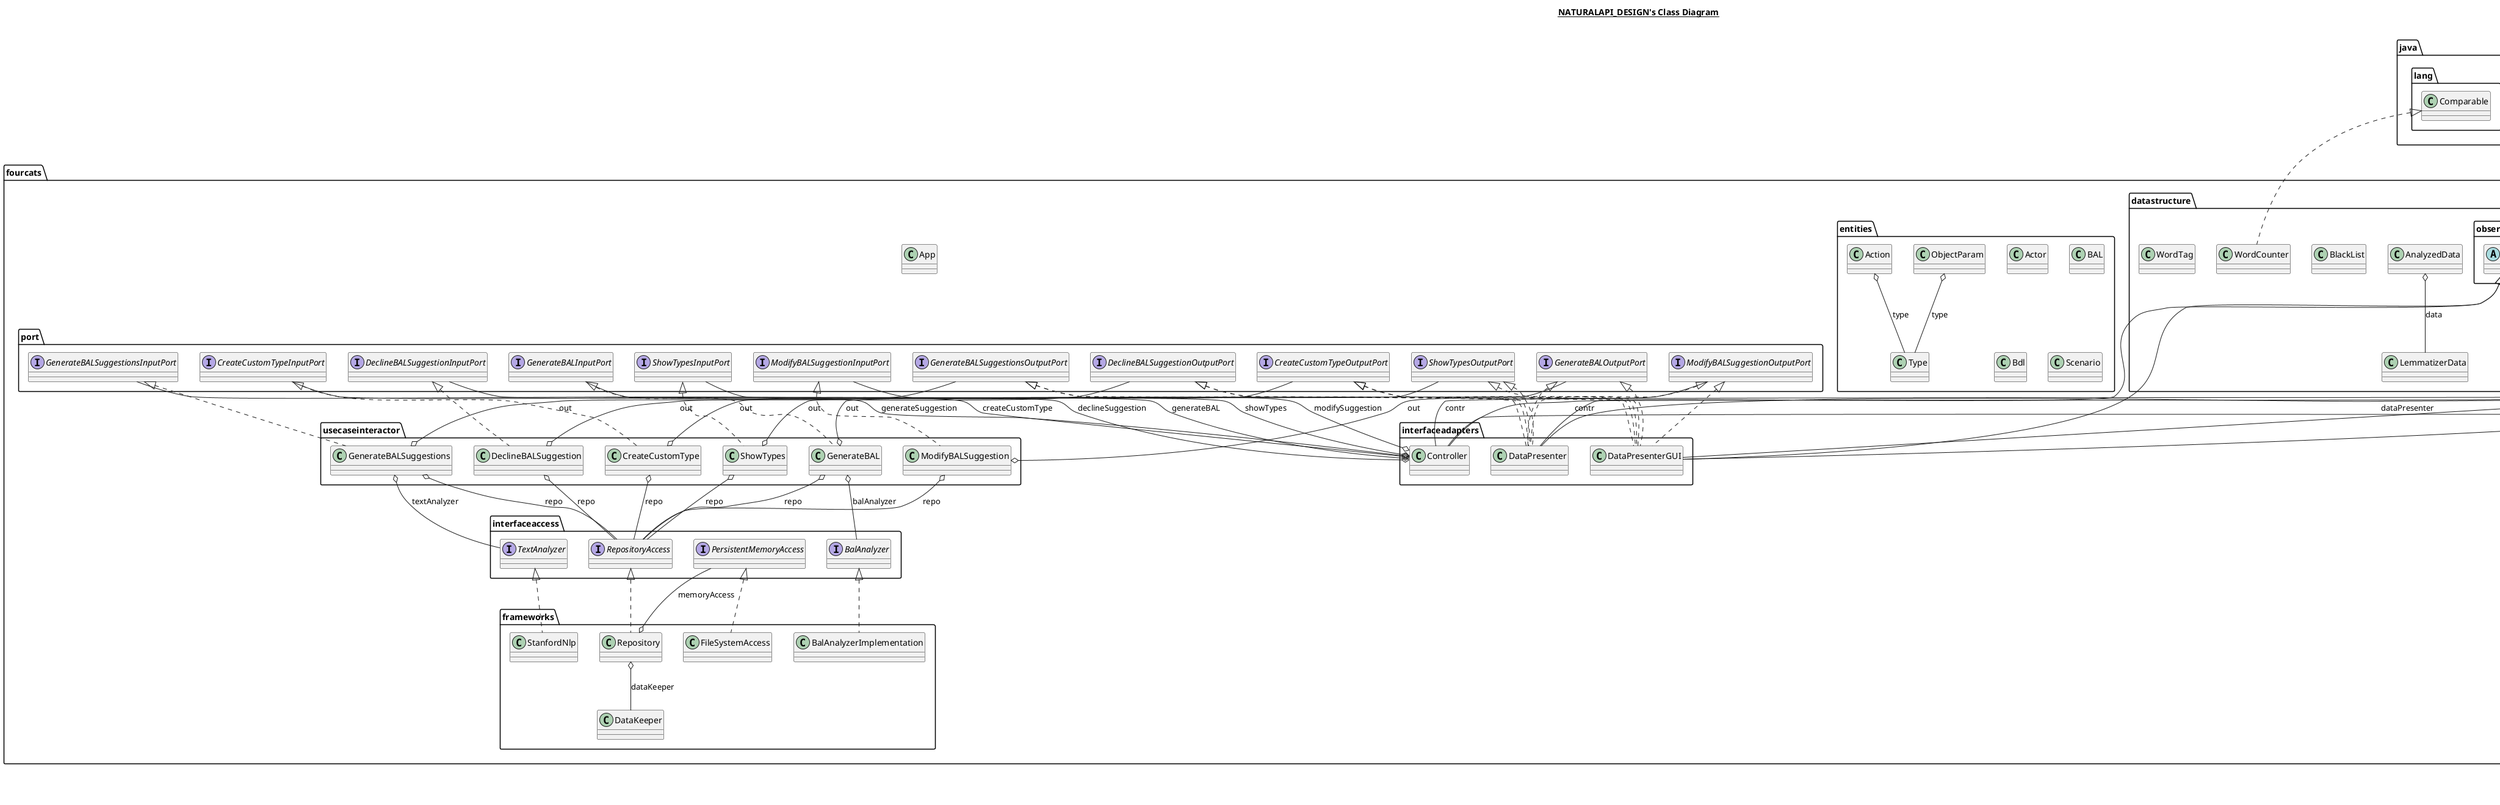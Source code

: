 @startuml

title __NATURALAPI_DESIGN's Class Diagram__\n

  namespace fourcats {
    class fourcats.App {
    }
  }
  

  namespace fourcats {
    namespace datastructure {
      class fourcats.datastructure.AnalyzedData {
      }
    }
  }
  

  namespace fourcats {
    namespace datastructure {
      class fourcats.datastructure.BlackList {
      }
    }
  }
  

  namespace fourcats {
    namespace datastructure {
      class fourcats.datastructure.LemmatizerData {
      }
    }
  }
  

  namespace fourcats {
    namespace datastructure {
      class fourcats.datastructure.WordCounter {
      }
    }
  }
  

  namespace fourcats {
    namespace datastructure {
      class fourcats.datastructure.WordTag {
      }
    }
  }
  

  namespace fourcats {
    namespace datastructure {
      namespace observer {
        interface fourcats.datastructure.observer.Observer {
        }
      }
    }
  }
  

  namespace fourcats {
    namespace datastructure {
      namespace observer {
        abstract class fourcats.datastructure.observer.Subject {
        }
      }
    }
  }
  

  namespace fourcats {
    namespace entities {
      class fourcats.entities.Action {
      }
    }
  }
  

  namespace fourcats {
    namespace entities {
      class fourcats.entities.Actor {
      }
    }
  }
  

  namespace fourcats {
    namespace entities {
      class fourcats.entities.BAL {
      }
    }
  }
  

  namespace fourcats {
    namespace entities {
      class fourcats.entities.Bdl {
      }
    }
  }
  

  namespace fourcats {
    namespace entities {
      class fourcats.entities.ObjectParam {
      }
    }
  }
  

  namespace fourcats {
    namespace entities {
      class fourcats.entities.Scenario {
      }
    }
  }
  

  namespace fourcats {
    namespace entities {
      class fourcats.entities.Type {
      }
    }
  }
  

  namespace fourcats {
    namespace frameworks {
      class fourcats.frameworks.BalAnalyzerImplementation {
      }
    }
  }
  

  namespace fourcats {
    namespace frameworks {
      class fourcats.frameworks.DataKeeper {
      }
    }
  }
  

  namespace fourcats {
    namespace frameworks {
      class fourcats.frameworks.FileSystemAccess {
      }
    }
  }
  

  namespace fourcats {
    namespace frameworks {
      class fourcats.frameworks.Repository {
      }
    }
  }
  

  namespace fourcats {
    namespace frameworks {
      class fourcats.frameworks.StanfordNlp {
      }
    }
  }
  

  namespace fourcats {
    namespace interfaceaccess {
      interface fourcats.interfaceaccess.BalAnalyzer {
      }
    }
  }
  

  namespace fourcats {
    namespace interfaceaccess {
      interface fourcats.interfaceaccess.PersistentMemoryAccess {
      }
    }
  }
  

  namespace fourcats {
    namespace interfaceaccess {
      interface fourcats.interfaceaccess.RepositoryAccess {
      }
    }
  }
  

  namespace fourcats {
    namespace interfaceaccess {
      interface fourcats.interfaceaccess.TextAnalyzer {
      }
    }
  }
  

  namespace fourcats {
    namespace interfaceadapters {
      class fourcats.interfaceadapters.Controller {
      }
    }
  }
  

  namespace fourcats {
    namespace interfaceadapters {
      class fourcats.interfaceadapters.DataPresenter {
      }
    }
  }
  

  namespace fourcats {
    namespace interfaceadapters {
      class fourcats.interfaceadapters.DataPresenterGUI {
      }
    }
  }
  

  namespace fourcats {
    namespace port {
      interface fourcats.port.CreateCustomTypeInputPort {
      }
    }
  }
  

  namespace fourcats {
    namespace port {
      interface fourcats.port.CreateCustomTypeOutputPort {
      }
    }
  }
  

  namespace fourcats {
    namespace port {
      interface fourcats.port.DeclineBALSuggestionInputPort {
      }
    }
  }
  

  namespace fourcats {
    namespace port {
      interface fourcats.port.DeclineBALSuggestionOutputPort {
      }
    }
  }
  

  namespace fourcats {
    namespace port {
      interface fourcats.port.GenerateBALInputPort {
      }
    }
  }
  

  namespace fourcats {
    namespace port {
      interface fourcats.port.GenerateBALOutputPort {
      }
    }
  }
  

  namespace fourcats {
    namespace port {
      interface fourcats.port.GenerateBALSuggestionsInputPort {
      }
    }
  }
  

  namespace fourcats {
    namespace port {
      interface fourcats.port.GenerateBALSuggestionsOutputPort {
      }
    }
  }
  

  namespace fourcats {
    namespace port {
      interface fourcats.port.ModifyBALSuggestionInputPort {
      }
    }
  }
  

  namespace fourcats {
    namespace port {
      interface fourcats.port.ModifyBALSuggestionOutputPort {
      }
    }
  }
  

  namespace fourcats {
    namespace port {
      interface fourcats.port.ShowTypesInputPort {
      }
    }
  }
  

  namespace fourcats {
    namespace port {
      interface fourcats.port.ShowTypesOutputPort {
      }
    }
  }
  

  namespace fourcats {
    namespace usecaseinteractor {
      class fourcats.usecaseinteractor.CreateCustomType {
      }
    }
  }
  

  namespace fourcats {
    namespace usecaseinteractor {
      class fourcats.usecaseinteractor.DeclineBALSuggestion {
      }
    }
  }
  

  namespace fourcats {
    namespace usecaseinteractor {
      class fourcats.usecaseinteractor.GenerateBAL {
      }
    }
  }
  

  namespace fourcats {
    namespace usecaseinteractor {
      class fourcats.usecaseinteractor.GenerateBALSuggestions {
      }
    }
  }
  

  namespace fourcats {
    namespace usecaseinteractor {
      class fourcats.usecaseinteractor.ModifyBALSuggestion {
      }
    }
  }
  

  namespace fourcats {
    namespace usecaseinteractor {
      class fourcats.usecaseinteractor.ShowTypes {
      }
    }
  }
  

  namespace fourcats {
    namespace view {
      class fourcats.view.CLI {
      }
    }
  }
  

  namespace fourcats {
    namespace view {
      class fourcats.view.GUI_Design {
      }
    }
  }
  

  namespace fourcats {
    namespace view {
      class fourcats.view.ScenarioWidget {
      }
    }
  }
  

  namespace fourcats {
    namespace view {
      class fourcats.view.SuggestionGenerated {
      }
    }
  }
  

  namespace fourcats {
    namespace view {
      class fourcats.view.SuggestionWidget {
      }
    }
  }
  

  fourcats.datastructure.AnalyzedData o-- fourcats.datastructure.LemmatizerData : data
  fourcats.datastructure.WordCounter .up.|> java.lang.Comparable
  fourcats.entities.Action o-- fourcats.entities.Type : type
  fourcats.entities.ObjectParam o-- fourcats.entities.Type : type
  fourcats.frameworks.BalAnalyzerImplementation .up.|> fourcats.interfaceaccess.BalAnalyzer
  fourcats.frameworks.FileSystemAccess .up.|> fourcats.interfaceaccess.PersistentMemoryAccess
  fourcats.frameworks.Repository .up.|> fourcats.interfaceaccess.RepositoryAccess
  fourcats.frameworks.Repository o-- fourcats.frameworks.DataKeeper : dataKeeper
  fourcats.frameworks.Repository o-- fourcats.interfaceaccess.PersistentMemoryAccess : memoryAccess
  fourcats.frameworks.StanfordNlp .up.|> fourcats.interfaceaccess.TextAnalyzer
  fourcats.interfaceadapters.Controller o-- fourcats.port.CreateCustomTypeInputPort : createCustomType
  fourcats.interfaceadapters.Controller o-- fourcats.port.DeclineBALSuggestionInputPort : declineSuggestion
  fourcats.interfaceadapters.Controller o-- fourcats.port.GenerateBALInputPort : generateBAL
  fourcats.interfaceadapters.Controller o-- fourcats.port.GenerateBALSuggestionsInputPort : generateSuggestion
  fourcats.interfaceadapters.Controller o-- fourcats.port.ModifyBALSuggestionInputPort : modifySuggestion
  fourcats.interfaceadapters.Controller o-- fourcats.port.ShowTypesInputPort : showTypes
  fourcats.interfaceadapters.DataPresenter .up.|> fourcats.port.CreateCustomTypeOutputPort
  fourcats.interfaceadapters.DataPresenter .up.|> fourcats.port.DeclineBALSuggestionOutputPort
  fourcats.interfaceadapters.DataPresenter .up.|> fourcats.port.GenerateBALOutputPort
  fourcats.interfaceadapters.DataPresenter .up.|> fourcats.port.GenerateBALSuggestionsOutputPort
  fourcats.interfaceadapters.DataPresenter .up.|> fourcats.port.ModifyBALSuggestionOutputPort
  fourcats.interfaceadapters.DataPresenter .up.|> fourcats.port.ShowTypesOutputPort
  fourcats.interfaceadapters.DataPresenter -up-|> fourcats.datastructure.observer.Subject
  fourcats.interfaceadapters.DataPresenterGUI .up.|> fourcats.port.CreateCustomTypeOutputPort
  fourcats.interfaceadapters.DataPresenterGUI .up.|> fourcats.port.DeclineBALSuggestionOutputPort
  fourcats.interfaceadapters.DataPresenterGUI .up.|> fourcats.port.GenerateBALOutputPort
  fourcats.interfaceadapters.DataPresenterGUI .up.|> fourcats.port.GenerateBALSuggestionsOutputPort
  fourcats.interfaceadapters.DataPresenterGUI .up.|> fourcats.port.ModifyBALSuggestionOutputPort
  fourcats.interfaceadapters.DataPresenterGUI .up.|> fourcats.port.ShowTypesOutputPort
  fourcats.interfaceadapters.DataPresenterGUI -up-|> fourcats.datastructure.observer.Subject
  fourcats.usecaseinteractor.CreateCustomType .up.|> fourcats.port.CreateCustomTypeInputPort
  fourcats.usecaseinteractor.CreateCustomType o-- fourcats.port.CreateCustomTypeOutputPort : out
  fourcats.usecaseinteractor.CreateCustomType o-- fourcats.interfaceaccess.RepositoryAccess : repo
  fourcats.usecaseinteractor.DeclineBALSuggestion .up.|> fourcats.port.DeclineBALSuggestionInputPort
  fourcats.usecaseinteractor.DeclineBALSuggestion o-- fourcats.port.DeclineBALSuggestionOutputPort : out
  fourcats.usecaseinteractor.DeclineBALSuggestion o-- fourcats.interfaceaccess.RepositoryAccess : repo
  fourcats.usecaseinteractor.GenerateBAL .up.|> fourcats.port.GenerateBALInputPort
  fourcats.usecaseinteractor.GenerateBAL o-- fourcats.interfaceaccess.BalAnalyzer : balAnalyzer
  fourcats.usecaseinteractor.GenerateBAL o-- fourcats.port.GenerateBALOutputPort : out
  fourcats.usecaseinteractor.GenerateBAL o-- fourcats.interfaceaccess.RepositoryAccess : repo
  fourcats.usecaseinteractor.GenerateBALSuggestions .up.|> fourcats.port.GenerateBALSuggestionsInputPort
  fourcats.usecaseinteractor.GenerateBALSuggestions o-- fourcats.port.GenerateBALSuggestionsOutputPort : out
  fourcats.usecaseinteractor.GenerateBALSuggestions o-- fourcats.interfaceaccess.RepositoryAccess : repo
  fourcats.usecaseinteractor.GenerateBALSuggestions o-- fourcats.interfaceaccess.TextAnalyzer : textAnalyzer
  fourcats.usecaseinteractor.ModifyBALSuggestion .up.|> fourcats.port.ModifyBALSuggestionInputPort
  fourcats.usecaseinteractor.ModifyBALSuggestion o-- fourcats.port.ModifyBALSuggestionOutputPort : out
  fourcats.usecaseinteractor.ModifyBALSuggestion o-- fourcats.interfaceaccess.RepositoryAccess : repo
  fourcats.usecaseinteractor.ShowTypes .up.|> fourcats.port.ShowTypesInputPort
  fourcats.usecaseinteractor.ShowTypes o-- fourcats.port.ShowTypesOutputPort : out
  fourcats.usecaseinteractor.ShowTypes o-- fourcats.interfaceaccess.RepositoryAccess : repo
  fourcats.view.CLI .up.|> fourcats.datastructure.observer.Observer
  fourcats.view.CLI o-- fourcats.interfaceadapters.Controller : contr
  fourcats.view.CLI o-- fourcats.interfaceadapters.DataPresenter : dataPresenter
  fourcats.view.GUI_Design -up-|> java.awt.Component
  fourcats.view.GUI_Design o-- fourcats.interfaceadapters.Controller : controller
  fourcats.view.GUI_Design o-- fourcats.interfaceadapters.DataPresenterGUI : dataPresenter
  fourcats.view.ScenarioWidget -up-|> javax.swing.JComponent
  fourcats.view.SuggestionGenerated .up.|> fourcats.datastructure.observer.Observer
  fourcats.view.SuggestionGenerated o-- fourcats.interfaceadapters.Controller : contr
  fourcats.view.SuggestionGenerated o-- fourcats.interfaceadapters.DataPresenterGUI : dataPresenter
  fourcats.view.SuggestionWidget -up-|> javax.swing.JComponent


right footer


PlantUML diagram generated by SketchIt! (https://bitbucket.org/pmesmeur/sketch.it)
For more information about this tool, please contact philippe.mesmeur@gmail.com
endfooter

@enduml
